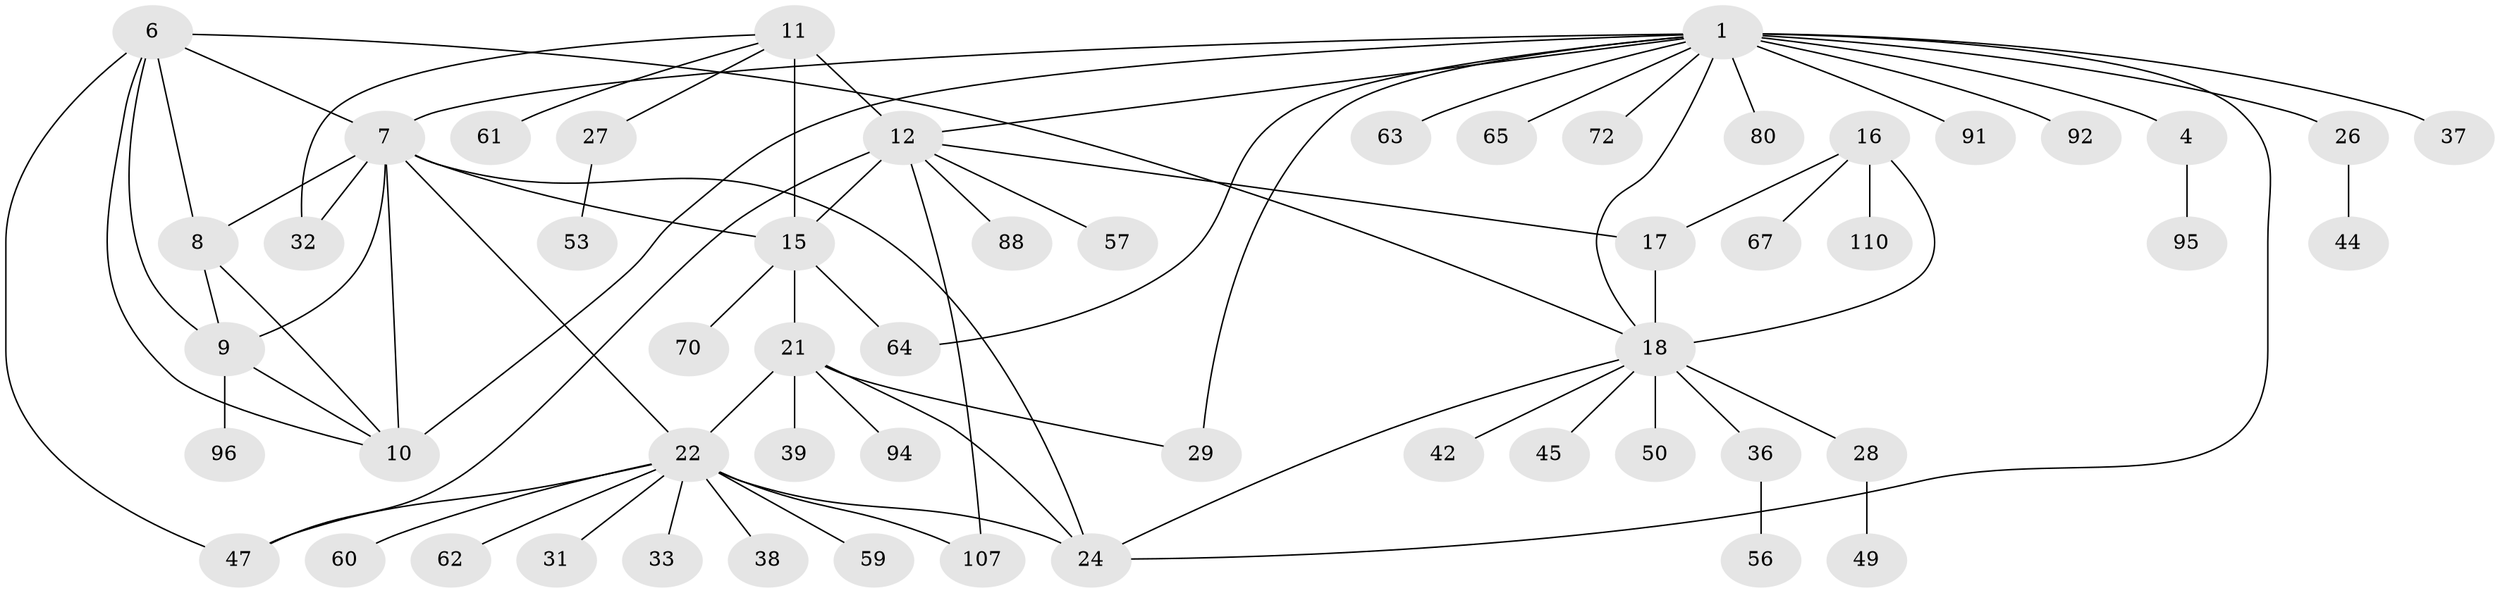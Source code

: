 // original degree distribution, {9: 0.01818181818181818, 7: 0.03636363636363636, 5: 0.03636363636363636, 10: 0.03636363636363636, 6: 0.03636363636363636, 8: 0.045454545454545456, 11: 0.00909090909090909, 4: 0.00909090909090909, 14: 0.00909090909090909, 3: 0.045454545454545456, 2: 0.15454545454545454, 1: 0.5636363636363636}
// Generated by graph-tools (version 1.1) at 2025/54/03/05/25 16:54:48]
// undirected, 55 vertices, 77 edges
graph export_dot {
graph [start="1"]
  node [color=gray90,style=filled];
  1 [super="+2+51"];
  4;
  6;
  7 [super="+43+66"];
  8 [super="+78"];
  9;
  10 [super="+103+109+54"];
  11 [super="+35+13+82+98+14"];
  12;
  15;
  16;
  17 [super="+34"];
  18 [super="+19+20"];
  21 [super="+23+58+69+74"];
  22 [super="+25"];
  24 [super="+87+71"];
  26 [super="+52"];
  27;
  28;
  29 [super="+75+30"];
  31 [super="+108"];
  32;
  33;
  36;
  37;
  38;
  39;
  42;
  44;
  45;
  47 [super="+106+100+105"];
  49;
  50 [super="+77"];
  53;
  56;
  57;
  59;
  60 [super="+89"];
  61;
  62;
  63;
  64;
  65;
  67;
  70 [super="+73"];
  72;
  80;
  88;
  91;
  92;
  94;
  95;
  96;
  107;
  110;
  1 -- 4 [weight=4];
  1 -- 24;
  1 -- 72;
  1 -- 91;
  1 -- 92;
  1 -- 64;
  1 -- 65;
  1 -- 37;
  1 -- 7;
  1 -- 10 [weight=2];
  1 -- 12;
  1 -- 80;
  1 -- 18;
  1 -- 26;
  1 -- 29;
  1 -- 63;
  4 -- 95;
  6 -- 7;
  6 -- 8;
  6 -- 9;
  6 -- 10;
  6 -- 47;
  6 -- 18;
  7 -- 8;
  7 -- 9;
  7 -- 10;
  7 -- 15;
  7 -- 32;
  7 -- 22 [weight=2];
  7 -- 24;
  8 -- 9;
  8 -- 10;
  9 -- 10;
  9 -- 96;
  11 -- 12 [weight=3];
  11 -- 15 [weight=3];
  11 -- 32;
  11 -- 27;
  11 -- 61;
  12 -- 15;
  12 -- 17;
  12 -- 47;
  12 -- 57;
  12 -- 88;
  12 -- 107;
  15 -- 64;
  15 -- 70;
  15 -- 21;
  16 -- 17;
  16 -- 18 [weight=3];
  16 -- 67;
  16 -- 110;
  17 -- 18 [weight=3];
  18 -- 36;
  18 -- 45;
  18 -- 50;
  18 -- 28;
  18 -- 24;
  18 -- 42;
  21 -- 22 [weight=4];
  21 -- 24 [weight=2];
  21 -- 29;
  21 -- 39;
  21 -- 94;
  22 -- 24 [weight=2];
  22 -- 38;
  22 -- 62;
  22 -- 47;
  22 -- 33;
  22 -- 107;
  22 -- 59;
  22 -- 60;
  22 -- 31;
  26 -- 44;
  27 -- 53;
  28 -- 49;
  36 -- 56;
}
